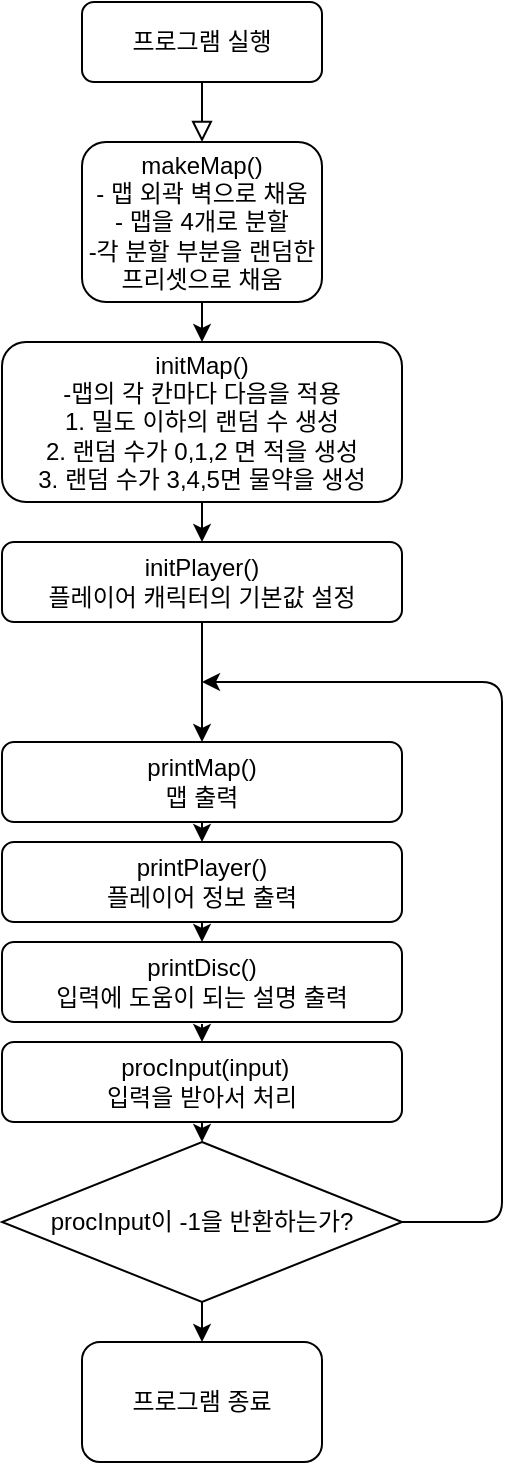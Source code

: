 <mxfile version="14.8.6" type="github">
  <diagram id="C5RBs43oDa-KdzZeNtuy" name="Page-1">
    <mxGraphModel dx="541" dy="941" grid="1" gridSize="10" guides="1" tooltips="1" connect="1" arrows="1" fold="1" page="1" pageScale="1" pageWidth="827" pageHeight="1169" math="0" shadow="0">
      <root>
        <mxCell id="WIyWlLk6GJQsqaUBKTNV-0" />
        <mxCell id="WIyWlLk6GJQsqaUBKTNV-1" parent="WIyWlLk6GJQsqaUBKTNV-0" />
        <mxCell id="WIyWlLk6GJQsqaUBKTNV-2" value="" style="rounded=0;html=1;jettySize=auto;orthogonalLoop=1;fontSize=11;endArrow=block;endFill=0;endSize=8;strokeWidth=1;shadow=0;labelBackgroundColor=none;edgeStyle=orthogonalEdgeStyle;entryX=0.5;entryY=0;entryDx=0;entryDy=0;" parent="WIyWlLk6GJQsqaUBKTNV-1" source="WIyWlLk6GJQsqaUBKTNV-3" target="LYkyY7AFbMHTQ9h_0V6D-1" edge="1">
          <mxGeometry relative="1" as="geometry">
            <mxPoint x="220" y="170" as="targetPoint" />
          </mxGeometry>
        </mxCell>
        <mxCell id="WIyWlLk6GJQsqaUBKTNV-3" value="프로그램 실행" style="rounded=1;whiteSpace=wrap;html=1;fontSize=12;glass=0;strokeWidth=1;shadow=0;" parent="WIyWlLk6GJQsqaUBKTNV-1" vertex="1">
          <mxGeometry x="160" y="80" width="120" height="40" as="geometry" />
        </mxCell>
        <mxCell id="LYkyY7AFbMHTQ9h_0V6D-1" value="&lt;div&gt;makeMap()&lt;/div&gt;&lt;div&gt;- 맵 외곽 벽으로 채움&lt;/div&gt;&lt;div&gt;- 맵을 4개로 분할&lt;/div&gt;&lt;div&gt;-각 분할 부분을 랜덤한 프리셋으로 채움&lt;br&gt;&lt;/div&gt;" style="rounded=1;whiteSpace=wrap;html=1;" vertex="1" parent="WIyWlLk6GJQsqaUBKTNV-1">
          <mxGeometry x="160" y="150" width="120" height="80" as="geometry" />
        </mxCell>
        <mxCell id="LYkyY7AFbMHTQ9h_0V6D-2" value="&lt;div&gt;initMap()&lt;/div&gt;&lt;div&gt;-맵의 각 칸마다 다음을 적용&lt;/div&gt;&lt;div&gt;1. 밀도 이하의 랜덤 수 생성&lt;br&gt;&lt;/div&gt;&lt;div&gt;2. 랜덤 수가 0,1,2 면 적을 생성&lt;/div&gt;&lt;div&gt;3. 랜덤 수가 3,4,5면 물약을 생성&lt;br&gt;&lt;/div&gt;" style="rounded=1;whiteSpace=wrap;html=1;" vertex="1" parent="WIyWlLk6GJQsqaUBKTNV-1">
          <mxGeometry x="120" y="250" width="200" height="80" as="geometry" />
        </mxCell>
        <mxCell id="LYkyY7AFbMHTQ9h_0V6D-3" value="" style="endArrow=classic;html=1;exitX=0.5;exitY=1;exitDx=0;exitDy=0;entryX=0.5;entryY=0;entryDx=0;entryDy=0;" edge="1" parent="WIyWlLk6GJQsqaUBKTNV-1" source="LYkyY7AFbMHTQ9h_0V6D-1" target="LYkyY7AFbMHTQ9h_0V6D-2">
          <mxGeometry width="50" height="50" relative="1" as="geometry">
            <mxPoint x="250" y="430" as="sourcePoint" />
            <mxPoint x="300" y="380" as="targetPoint" />
          </mxGeometry>
        </mxCell>
        <mxCell id="LYkyY7AFbMHTQ9h_0V6D-4" value="&lt;div&gt;initPlayer()&lt;/div&gt;&lt;div&gt;플레이어 캐릭터의 기본값 설정&lt;br&gt;&lt;/div&gt;" style="rounded=1;whiteSpace=wrap;html=1;" vertex="1" parent="WIyWlLk6GJQsqaUBKTNV-1">
          <mxGeometry x="120" y="350" width="200" height="40" as="geometry" />
        </mxCell>
        <mxCell id="LYkyY7AFbMHTQ9h_0V6D-6" value="" style="endArrow=classic;html=1;exitX=0.5;exitY=1;exitDx=0;exitDy=0;" edge="1" parent="WIyWlLk6GJQsqaUBKTNV-1" source="LYkyY7AFbMHTQ9h_0V6D-2" target="LYkyY7AFbMHTQ9h_0V6D-4">
          <mxGeometry width="50" height="50" relative="1" as="geometry">
            <mxPoint x="280" y="510" as="sourcePoint" />
            <mxPoint x="330" y="460" as="targetPoint" />
          </mxGeometry>
        </mxCell>
        <mxCell id="LYkyY7AFbMHTQ9h_0V6D-7" value="&lt;div&gt;printMap()&lt;/div&gt;&lt;div&gt;맵 출력&lt;br&gt;&lt;/div&gt;" style="rounded=1;whiteSpace=wrap;html=1;" vertex="1" parent="WIyWlLk6GJQsqaUBKTNV-1">
          <mxGeometry x="120" y="450" width="200" height="40" as="geometry" />
        </mxCell>
        <mxCell id="LYkyY7AFbMHTQ9h_0V6D-8" value="&lt;div&gt;printPlayer()&lt;/div&gt;&lt;div&gt;플레이어 정보 출력&lt;br&gt;&lt;/div&gt;" style="rounded=1;whiteSpace=wrap;html=1;" vertex="1" parent="WIyWlLk6GJQsqaUBKTNV-1">
          <mxGeometry x="120" y="500" width="200" height="40" as="geometry" />
        </mxCell>
        <mxCell id="LYkyY7AFbMHTQ9h_0V6D-9" value="&lt;div&gt;printDisc()&lt;/div&gt;&lt;div&gt;입력에 도움이 되는 설명 출력&lt;br&gt;&lt;/div&gt;" style="rounded=1;whiteSpace=wrap;html=1;" vertex="1" parent="WIyWlLk6GJQsqaUBKTNV-1">
          <mxGeometry x="120" y="550" width="200" height="40" as="geometry" />
        </mxCell>
        <mxCell id="LYkyY7AFbMHTQ9h_0V6D-10" value="&lt;div&gt;&amp;nbsp;procInput(input)&lt;/div&gt;&lt;div&gt;입력을 받아서 처리&lt;/div&gt;" style="rounded=1;whiteSpace=wrap;html=1;" vertex="1" parent="WIyWlLk6GJQsqaUBKTNV-1">
          <mxGeometry x="120" y="600" width="200" height="40" as="geometry" />
        </mxCell>
        <mxCell id="LYkyY7AFbMHTQ9h_0V6D-12" value="&lt;div&gt;procInput이 -1을 반환하는가?&lt;/div&gt;" style="rhombus;whiteSpace=wrap;html=1;" vertex="1" parent="WIyWlLk6GJQsqaUBKTNV-1">
          <mxGeometry x="120" y="650" width="200" height="80" as="geometry" />
        </mxCell>
        <mxCell id="LYkyY7AFbMHTQ9h_0V6D-13" value="" style="endArrow=classic;html=1;exitX=0.5;exitY=1;exitDx=0;exitDy=0;entryX=0.5;entryY=0;entryDx=0;entryDy=0;" edge="1" parent="WIyWlLk6GJQsqaUBKTNV-1" source="LYkyY7AFbMHTQ9h_0V6D-4" target="LYkyY7AFbMHTQ9h_0V6D-7">
          <mxGeometry width="50" height="50" relative="1" as="geometry">
            <mxPoint x="250" y="480" as="sourcePoint" />
            <mxPoint x="300" y="430" as="targetPoint" />
          </mxGeometry>
        </mxCell>
        <mxCell id="LYkyY7AFbMHTQ9h_0V6D-14" value="" style="endArrow=classic;html=1;exitX=0.5;exitY=1;exitDx=0;exitDy=0;" edge="1" parent="WIyWlLk6GJQsqaUBKTNV-1" source="LYkyY7AFbMHTQ9h_0V6D-7" target="LYkyY7AFbMHTQ9h_0V6D-8">
          <mxGeometry width="50" height="50" relative="1" as="geometry">
            <mxPoint x="390" y="540" as="sourcePoint" />
            <mxPoint x="440" y="490" as="targetPoint" />
          </mxGeometry>
        </mxCell>
        <mxCell id="LYkyY7AFbMHTQ9h_0V6D-15" value="" style="endArrow=classic;html=1;exitX=0.5;exitY=1;exitDx=0;exitDy=0;entryX=0.5;entryY=0;entryDx=0;entryDy=0;" edge="1" parent="WIyWlLk6GJQsqaUBKTNV-1" source="LYkyY7AFbMHTQ9h_0V6D-8" target="LYkyY7AFbMHTQ9h_0V6D-9">
          <mxGeometry width="50" height="50" relative="1" as="geometry">
            <mxPoint x="230" y="500" as="sourcePoint" />
            <mxPoint x="230" y="510" as="targetPoint" />
          </mxGeometry>
        </mxCell>
        <mxCell id="LYkyY7AFbMHTQ9h_0V6D-16" value="" style="endArrow=classic;html=1;entryX=0.5;entryY=0;entryDx=0;entryDy=0;" edge="1" parent="WIyWlLk6GJQsqaUBKTNV-1" target="LYkyY7AFbMHTQ9h_0V6D-10">
          <mxGeometry width="50" height="50" relative="1" as="geometry">
            <mxPoint x="220" y="591" as="sourcePoint" />
            <mxPoint x="230" y="560" as="targetPoint" />
          </mxGeometry>
        </mxCell>
        <mxCell id="LYkyY7AFbMHTQ9h_0V6D-17" value="" style="endArrow=classic;html=1;entryX=0.5;entryY=0;entryDx=0;entryDy=0;" edge="1" parent="WIyWlLk6GJQsqaUBKTNV-1" target="LYkyY7AFbMHTQ9h_0V6D-12">
          <mxGeometry width="50" height="50" relative="1" as="geometry">
            <mxPoint x="220" y="640" as="sourcePoint" />
            <mxPoint x="230" y="610" as="targetPoint" />
          </mxGeometry>
        </mxCell>
        <mxCell id="LYkyY7AFbMHTQ9h_0V6D-18" value="" style="endArrow=classic;html=1;exitX=1;exitY=0.5;exitDx=0;exitDy=0;" edge="1" parent="WIyWlLk6GJQsqaUBKTNV-1" source="LYkyY7AFbMHTQ9h_0V6D-12">
          <mxGeometry width="50" height="50" relative="1" as="geometry">
            <mxPoint x="230" y="650" as="sourcePoint" />
            <mxPoint x="220" y="420" as="targetPoint" />
            <Array as="points">
              <mxPoint x="370" y="690" />
              <mxPoint x="370" y="420" />
            </Array>
          </mxGeometry>
        </mxCell>
        <mxCell id="LYkyY7AFbMHTQ9h_0V6D-19" value="프로그램 종료" style="rounded=1;whiteSpace=wrap;html=1;" vertex="1" parent="WIyWlLk6GJQsqaUBKTNV-1">
          <mxGeometry x="160" y="750" width="120" height="60" as="geometry" />
        </mxCell>
        <mxCell id="LYkyY7AFbMHTQ9h_0V6D-20" value="" style="endArrow=classic;html=1;exitX=0.5;exitY=1;exitDx=0;exitDy=0;" edge="1" parent="WIyWlLk6GJQsqaUBKTNV-1" source="LYkyY7AFbMHTQ9h_0V6D-12" target="LYkyY7AFbMHTQ9h_0V6D-19">
          <mxGeometry width="50" height="50" relative="1" as="geometry">
            <mxPoint x="290" y="530" as="sourcePoint" />
            <mxPoint x="340" y="480" as="targetPoint" />
          </mxGeometry>
        </mxCell>
      </root>
    </mxGraphModel>
  </diagram>
</mxfile>
